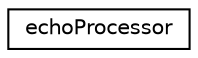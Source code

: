 digraph "Graphical Class Hierarchy"
{
  edge [fontname="Helvetica",fontsize="10",labelfontname="Helvetica",labelfontsize="10"];
  node [fontname="Helvetica",fontsize="10",shape=record];
  rankdir="LR";
  Node0 [label="echoProcessor",height=0.2,width=0.4,color="black", fillcolor="white", style="filled",URL="$de/d29/classechoProcessor.html"];
}
